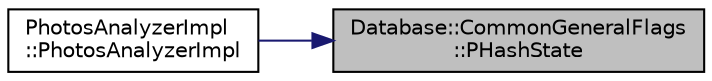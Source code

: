 digraph "Database::CommonGeneralFlags::PHashState"
{
 // LATEX_PDF_SIZE
  edge [fontname="Helvetica",fontsize="10",labelfontname="Helvetica",labelfontsize="10"];
  node [fontname="Helvetica",fontsize="10",shape=record];
  rankdir="RL";
  Node1 [label="Database::CommonGeneralFlags\l::PHashState",height=0.2,width=0.4,color="black", fillcolor="grey75", style="filled", fontcolor="black",tooltip=" "];
  Node1 -> Node2 [dir="back",color="midnightblue",fontsize="10",style="solid",fontname="Helvetica"];
  Node2 [label="PhotosAnalyzerImpl\l::PhotosAnalyzerImpl",height=0.2,width=0.4,color="black", fillcolor="white", style="filled",URL="$class_photos_analyzer_impl.html#a6e3e7a3cbef37ad4d8f2ad872d8c06a5",tooltip=" "];
}

